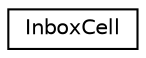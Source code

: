 digraph G
{
  edge [fontname="Helvetica",fontsize="10",labelfontname="Helvetica",labelfontsize="10"];
  node [fontname="Helvetica",fontsize="10",shape=record];
  rankdir="LR";
  Node1 [label="InboxCell",height=0.2,width=0.4,color="black", fillcolor="white", style="filled",URL="$interface_inbox_cell.html"];
}
